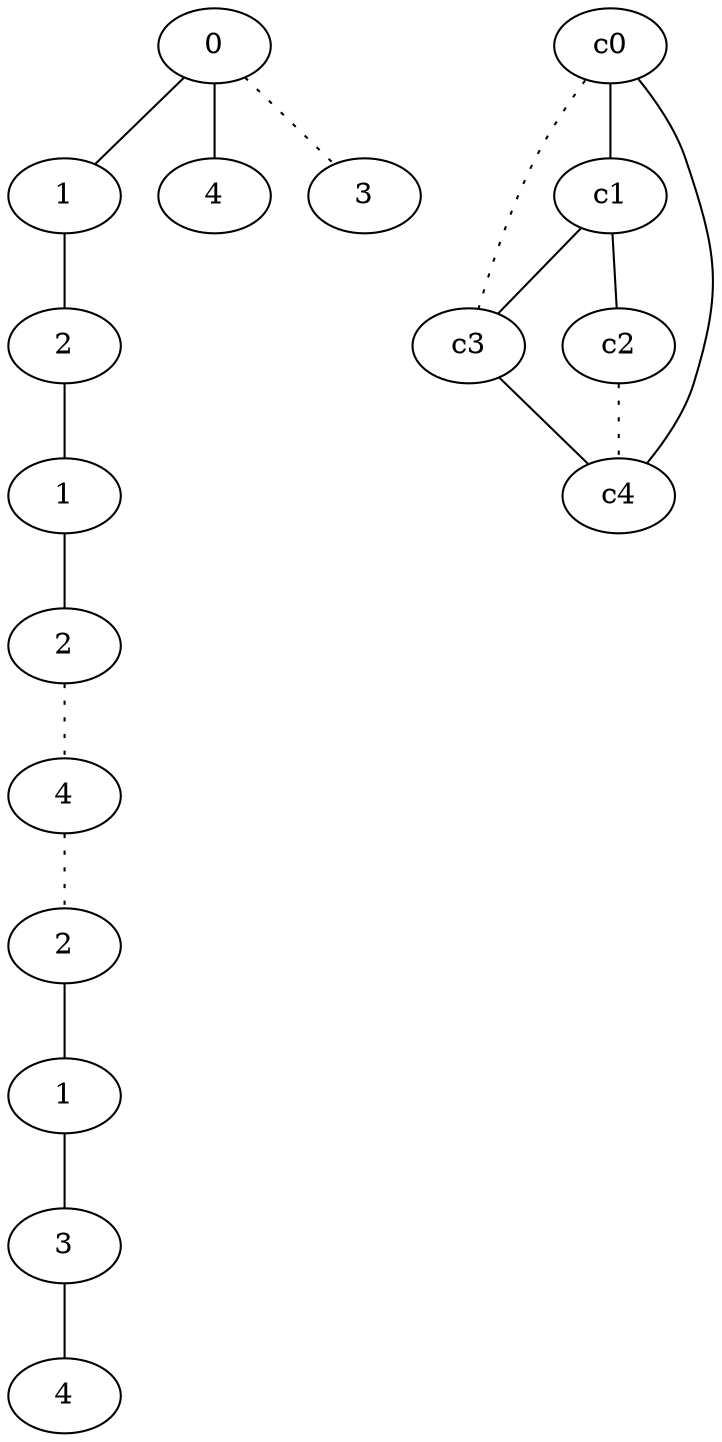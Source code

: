 graph {
a0[label=0];
a1[label=1];
a2[label=2];
a3[label=1];
a4[label=2];
a5[label=4];
a6[label=2];
a7[label=1];
a8[label=3];
a9[label=4];
a10[label=4];
a11[label=3];
a0 -- a1;
a0 -- a10;
a0 -- a11 [style=dotted];
a1 -- a2;
a2 -- a3;
a3 -- a4;
a4 -- a5 [style=dotted];
a5 -- a6 [style=dotted];
a6 -- a7;
a7 -- a8;
a8 -- a9;
c0 -- c1;
c0 -- c3 [style=dotted];
c0 -- c4;
c1 -- c2;
c1 -- c3;
c2 -- c4 [style=dotted];
c3 -- c4;
}
